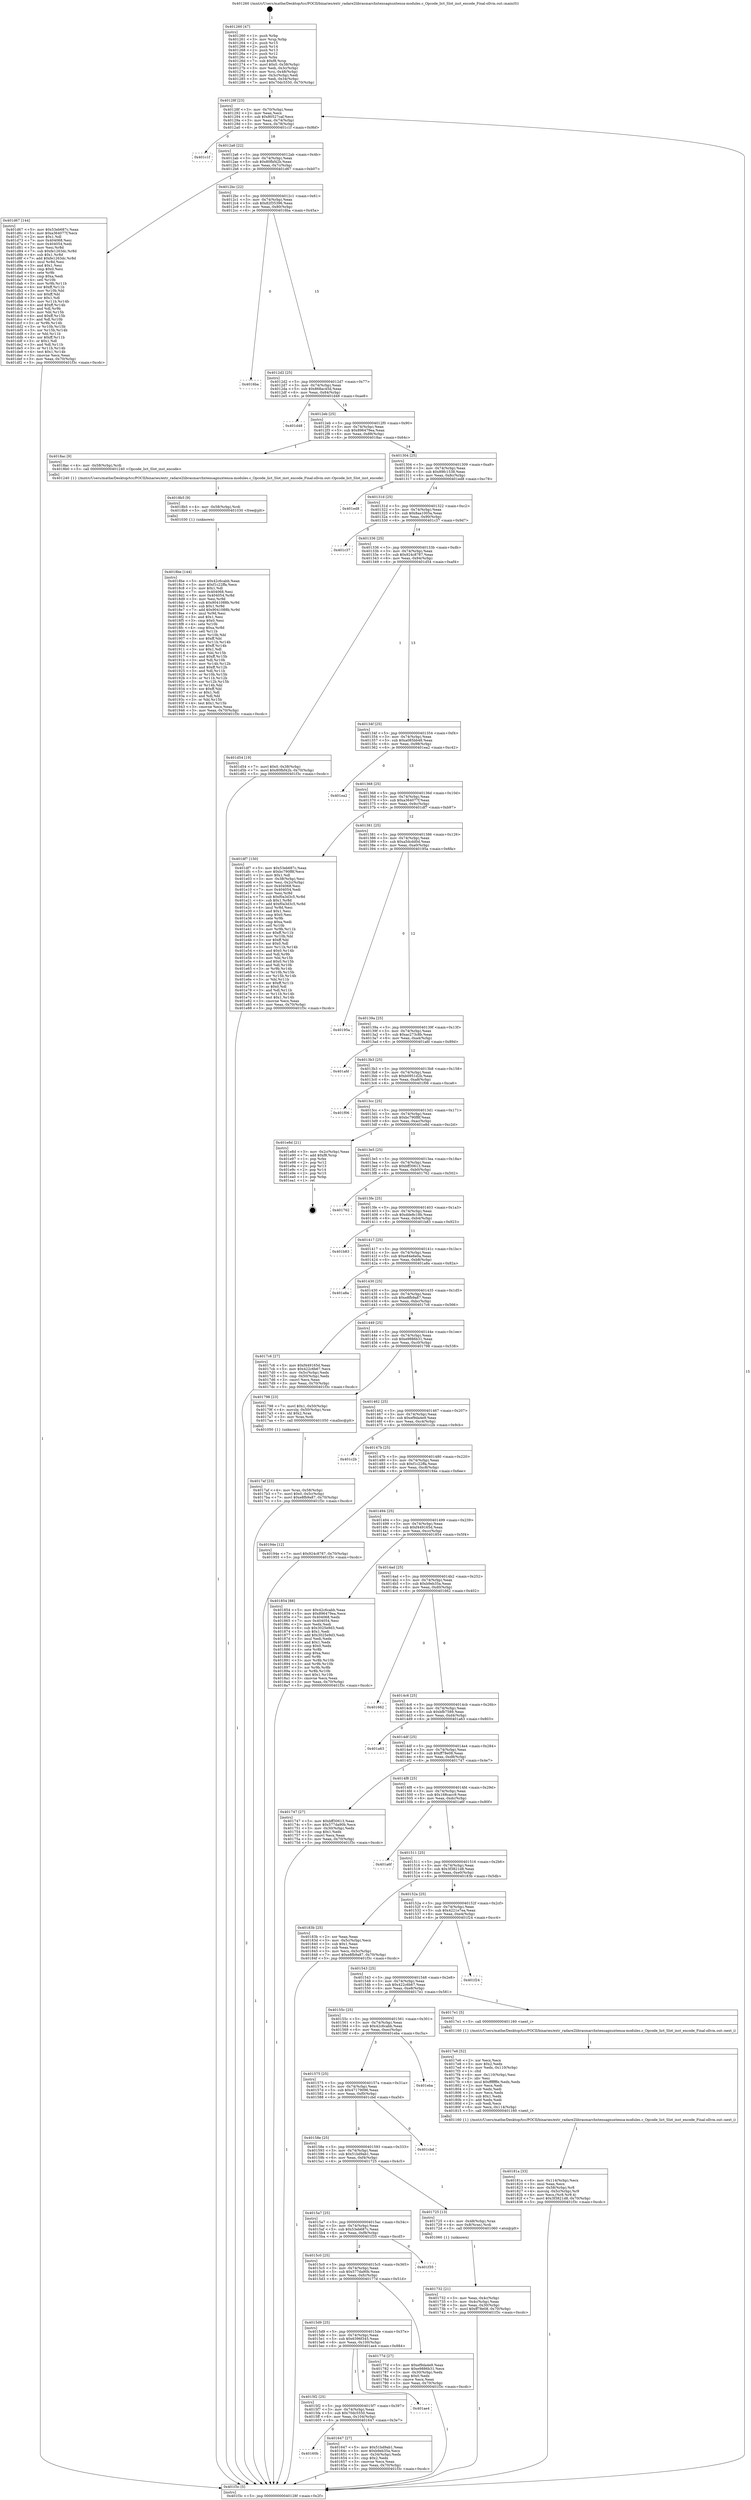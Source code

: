 digraph "0x401260" {
  label = "0x401260 (/mnt/c/Users/mathe/Desktop/tcc/POCII/binaries/extr_radare2librasmarchxtensagnuxtensa-modules.c_Opcode_lict_Slot_inst_encode_Final-ollvm.out::main(0))"
  labelloc = "t"
  node[shape=record]

  Entry [label="",width=0.3,height=0.3,shape=circle,fillcolor=black,style=filled]
  "0x40128f" [label="{
     0x40128f [23]\l
     | [instrs]\l
     &nbsp;&nbsp;0x40128f \<+3\>: mov -0x70(%rbp),%eax\l
     &nbsp;&nbsp;0x401292 \<+2\>: mov %eax,%ecx\l
     &nbsp;&nbsp;0x401294 \<+6\>: sub $0x80527caf,%ecx\l
     &nbsp;&nbsp;0x40129a \<+3\>: mov %eax,-0x74(%rbp)\l
     &nbsp;&nbsp;0x40129d \<+3\>: mov %ecx,-0x78(%rbp)\l
     &nbsp;&nbsp;0x4012a0 \<+6\>: je 0000000000401c1f \<main+0x9bf\>\l
  }"]
  "0x401c1f" [label="{
     0x401c1f\l
  }", style=dashed]
  "0x4012a6" [label="{
     0x4012a6 [22]\l
     | [instrs]\l
     &nbsp;&nbsp;0x4012a6 \<+5\>: jmp 00000000004012ab \<main+0x4b\>\l
     &nbsp;&nbsp;0x4012ab \<+3\>: mov -0x74(%rbp),%eax\l
     &nbsp;&nbsp;0x4012ae \<+5\>: sub $0x80fbf42b,%eax\l
     &nbsp;&nbsp;0x4012b3 \<+3\>: mov %eax,-0x7c(%rbp)\l
     &nbsp;&nbsp;0x4012b6 \<+6\>: je 0000000000401d67 \<main+0xb07\>\l
  }"]
  Exit [label="",width=0.3,height=0.3,shape=circle,fillcolor=black,style=filled,peripheries=2]
  "0x401d67" [label="{
     0x401d67 [144]\l
     | [instrs]\l
     &nbsp;&nbsp;0x401d67 \<+5\>: mov $0x53eb687c,%eax\l
     &nbsp;&nbsp;0x401d6c \<+5\>: mov $0xa364077f,%ecx\l
     &nbsp;&nbsp;0x401d71 \<+2\>: mov $0x1,%dl\l
     &nbsp;&nbsp;0x401d73 \<+7\>: mov 0x404068,%esi\l
     &nbsp;&nbsp;0x401d7a \<+7\>: mov 0x404054,%edi\l
     &nbsp;&nbsp;0x401d81 \<+3\>: mov %esi,%r8d\l
     &nbsp;&nbsp;0x401d84 \<+7\>: sub $0xfe1263dc,%r8d\l
     &nbsp;&nbsp;0x401d8b \<+4\>: sub $0x1,%r8d\l
     &nbsp;&nbsp;0x401d8f \<+7\>: add $0xfe1263dc,%r8d\l
     &nbsp;&nbsp;0x401d96 \<+4\>: imul %r8d,%esi\l
     &nbsp;&nbsp;0x401d9a \<+3\>: and $0x1,%esi\l
     &nbsp;&nbsp;0x401d9d \<+3\>: cmp $0x0,%esi\l
     &nbsp;&nbsp;0x401da0 \<+4\>: sete %r9b\l
     &nbsp;&nbsp;0x401da4 \<+3\>: cmp $0xa,%edi\l
     &nbsp;&nbsp;0x401da7 \<+4\>: setl %r10b\l
     &nbsp;&nbsp;0x401dab \<+3\>: mov %r9b,%r11b\l
     &nbsp;&nbsp;0x401dae \<+4\>: xor $0xff,%r11b\l
     &nbsp;&nbsp;0x401db2 \<+3\>: mov %r10b,%bl\l
     &nbsp;&nbsp;0x401db5 \<+3\>: xor $0xff,%bl\l
     &nbsp;&nbsp;0x401db8 \<+3\>: xor $0x1,%dl\l
     &nbsp;&nbsp;0x401dbb \<+3\>: mov %r11b,%r14b\l
     &nbsp;&nbsp;0x401dbe \<+4\>: and $0xff,%r14b\l
     &nbsp;&nbsp;0x401dc2 \<+3\>: and %dl,%r9b\l
     &nbsp;&nbsp;0x401dc5 \<+3\>: mov %bl,%r15b\l
     &nbsp;&nbsp;0x401dc8 \<+4\>: and $0xff,%r15b\l
     &nbsp;&nbsp;0x401dcc \<+3\>: and %dl,%r10b\l
     &nbsp;&nbsp;0x401dcf \<+3\>: or %r9b,%r14b\l
     &nbsp;&nbsp;0x401dd2 \<+3\>: or %r10b,%r15b\l
     &nbsp;&nbsp;0x401dd5 \<+3\>: xor %r15b,%r14b\l
     &nbsp;&nbsp;0x401dd8 \<+3\>: or %bl,%r11b\l
     &nbsp;&nbsp;0x401ddb \<+4\>: xor $0xff,%r11b\l
     &nbsp;&nbsp;0x401ddf \<+3\>: or $0x1,%dl\l
     &nbsp;&nbsp;0x401de2 \<+3\>: and %dl,%r11b\l
     &nbsp;&nbsp;0x401de5 \<+3\>: or %r11b,%r14b\l
     &nbsp;&nbsp;0x401de8 \<+4\>: test $0x1,%r14b\l
     &nbsp;&nbsp;0x401dec \<+3\>: cmovne %ecx,%eax\l
     &nbsp;&nbsp;0x401def \<+3\>: mov %eax,-0x70(%rbp)\l
     &nbsp;&nbsp;0x401df2 \<+5\>: jmp 0000000000401f3c \<main+0xcdc\>\l
  }"]
  "0x4012bc" [label="{
     0x4012bc [22]\l
     | [instrs]\l
     &nbsp;&nbsp;0x4012bc \<+5\>: jmp 00000000004012c1 \<main+0x61\>\l
     &nbsp;&nbsp;0x4012c1 \<+3\>: mov -0x74(%rbp),%eax\l
     &nbsp;&nbsp;0x4012c4 \<+5\>: sub $0x82f35396,%eax\l
     &nbsp;&nbsp;0x4012c9 \<+3\>: mov %eax,-0x80(%rbp)\l
     &nbsp;&nbsp;0x4012cc \<+6\>: je 00000000004016ba \<main+0x45a\>\l
  }"]
  "0x4018be" [label="{
     0x4018be [144]\l
     | [instrs]\l
     &nbsp;&nbsp;0x4018be \<+5\>: mov $0x42c6cabb,%eax\l
     &nbsp;&nbsp;0x4018c3 \<+5\>: mov $0xf1c22ffa,%ecx\l
     &nbsp;&nbsp;0x4018c8 \<+2\>: mov $0x1,%dl\l
     &nbsp;&nbsp;0x4018ca \<+7\>: mov 0x404068,%esi\l
     &nbsp;&nbsp;0x4018d1 \<+8\>: mov 0x404054,%r8d\l
     &nbsp;&nbsp;0x4018d9 \<+3\>: mov %esi,%r9d\l
     &nbsp;&nbsp;0x4018dc \<+7\>: sub $0x9041088b,%r9d\l
     &nbsp;&nbsp;0x4018e3 \<+4\>: sub $0x1,%r9d\l
     &nbsp;&nbsp;0x4018e7 \<+7\>: add $0x9041088b,%r9d\l
     &nbsp;&nbsp;0x4018ee \<+4\>: imul %r9d,%esi\l
     &nbsp;&nbsp;0x4018f2 \<+3\>: and $0x1,%esi\l
     &nbsp;&nbsp;0x4018f5 \<+3\>: cmp $0x0,%esi\l
     &nbsp;&nbsp;0x4018f8 \<+4\>: sete %r10b\l
     &nbsp;&nbsp;0x4018fc \<+4\>: cmp $0xa,%r8d\l
     &nbsp;&nbsp;0x401900 \<+4\>: setl %r11b\l
     &nbsp;&nbsp;0x401904 \<+3\>: mov %r10b,%bl\l
     &nbsp;&nbsp;0x401907 \<+3\>: xor $0xff,%bl\l
     &nbsp;&nbsp;0x40190a \<+3\>: mov %r11b,%r14b\l
     &nbsp;&nbsp;0x40190d \<+4\>: xor $0xff,%r14b\l
     &nbsp;&nbsp;0x401911 \<+3\>: xor $0x1,%dl\l
     &nbsp;&nbsp;0x401914 \<+3\>: mov %bl,%r15b\l
     &nbsp;&nbsp;0x401917 \<+4\>: and $0xff,%r15b\l
     &nbsp;&nbsp;0x40191b \<+3\>: and %dl,%r10b\l
     &nbsp;&nbsp;0x40191e \<+3\>: mov %r14b,%r12b\l
     &nbsp;&nbsp;0x401921 \<+4\>: and $0xff,%r12b\l
     &nbsp;&nbsp;0x401925 \<+3\>: and %dl,%r11b\l
     &nbsp;&nbsp;0x401928 \<+3\>: or %r10b,%r15b\l
     &nbsp;&nbsp;0x40192b \<+3\>: or %r11b,%r12b\l
     &nbsp;&nbsp;0x40192e \<+3\>: xor %r12b,%r15b\l
     &nbsp;&nbsp;0x401931 \<+3\>: or %r14b,%bl\l
     &nbsp;&nbsp;0x401934 \<+3\>: xor $0xff,%bl\l
     &nbsp;&nbsp;0x401937 \<+3\>: or $0x1,%dl\l
     &nbsp;&nbsp;0x40193a \<+2\>: and %dl,%bl\l
     &nbsp;&nbsp;0x40193c \<+3\>: or %bl,%r15b\l
     &nbsp;&nbsp;0x40193f \<+4\>: test $0x1,%r15b\l
     &nbsp;&nbsp;0x401943 \<+3\>: cmovne %ecx,%eax\l
     &nbsp;&nbsp;0x401946 \<+3\>: mov %eax,-0x70(%rbp)\l
     &nbsp;&nbsp;0x401949 \<+5\>: jmp 0000000000401f3c \<main+0xcdc\>\l
  }"]
  "0x4016ba" [label="{
     0x4016ba\l
  }", style=dashed]
  "0x4012d2" [label="{
     0x4012d2 [25]\l
     | [instrs]\l
     &nbsp;&nbsp;0x4012d2 \<+5\>: jmp 00000000004012d7 \<main+0x77\>\l
     &nbsp;&nbsp;0x4012d7 \<+3\>: mov -0x74(%rbp),%eax\l
     &nbsp;&nbsp;0x4012da \<+5\>: sub $0x868ac45d,%eax\l
     &nbsp;&nbsp;0x4012df \<+6\>: mov %eax,-0x84(%rbp)\l
     &nbsp;&nbsp;0x4012e5 \<+6\>: je 0000000000401d48 \<main+0xae8\>\l
  }"]
  "0x4018b5" [label="{
     0x4018b5 [9]\l
     | [instrs]\l
     &nbsp;&nbsp;0x4018b5 \<+4\>: mov -0x58(%rbp),%rdi\l
     &nbsp;&nbsp;0x4018b9 \<+5\>: call 0000000000401030 \<free@plt\>\l
     | [calls]\l
     &nbsp;&nbsp;0x401030 \{1\} (unknown)\l
  }"]
  "0x401d48" [label="{
     0x401d48\l
  }", style=dashed]
  "0x4012eb" [label="{
     0x4012eb [25]\l
     | [instrs]\l
     &nbsp;&nbsp;0x4012eb \<+5\>: jmp 00000000004012f0 \<main+0x90\>\l
     &nbsp;&nbsp;0x4012f0 \<+3\>: mov -0x74(%rbp),%eax\l
     &nbsp;&nbsp;0x4012f3 \<+5\>: sub $0x896479ea,%eax\l
     &nbsp;&nbsp;0x4012f8 \<+6\>: mov %eax,-0x88(%rbp)\l
     &nbsp;&nbsp;0x4012fe \<+6\>: je 00000000004018ac \<main+0x64c\>\l
  }"]
  "0x40181a" [label="{
     0x40181a [33]\l
     | [instrs]\l
     &nbsp;&nbsp;0x40181a \<+6\>: mov -0x114(%rbp),%ecx\l
     &nbsp;&nbsp;0x401820 \<+3\>: imul %eax,%ecx\l
     &nbsp;&nbsp;0x401823 \<+4\>: mov -0x58(%rbp),%r8\l
     &nbsp;&nbsp;0x401827 \<+4\>: movslq -0x5c(%rbp),%r9\l
     &nbsp;&nbsp;0x40182b \<+4\>: mov %ecx,(%r8,%r9,4)\l
     &nbsp;&nbsp;0x40182f \<+7\>: movl $0x3f3821d8,-0x70(%rbp)\l
     &nbsp;&nbsp;0x401836 \<+5\>: jmp 0000000000401f3c \<main+0xcdc\>\l
  }"]
  "0x4018ac" [label="{
     0x4018ac [9]\l
     | [instrs]\l
     &nbsp;&nbsp;0x4018ac \<+4\>: mov -0x58(%rbp),%rdi\l
     &nbsp;&nbsp;0x4018b0 \<+5\>: call 0000000000401240 \<Opcode_lict_Slot_inst_encode\>\l
     | [calls]\l
     &nbsp;&nbsp;0x401240 \{1\} (/mnt/c/Users/mathe/Desktop/tcc/POCII/binaries/extr_radare2librasmarchxtensagnuxtensa-modules.c_Opcode_lict_Slot_inst_encode_Final-ollvm.out::Opcode_lict_Slot_inst_encode)\l
  }"]
  "0x401304" [label="{
     0x401304 [25]\l
     | [instrs]\l
     &nbsp;&nbsp;0x401304 \<+5\>: jmp 0000000000401309 \<main+0xa9\>\l
     &nbsp;&nbsp;0x401309 \<+3\>: mov -0x74(%rbp),%eax\l
     &nbsp;&nbsp;0x40130c \<+5\>: sub $0x89fc1538,%eax\l
     &nbsp;&nbsp;0x401311 \<+6\>: mov %eax,-0x8c(%rbp)\l
     &nbsp;&nbsp;0x401317 \<+6\>: je 0000000000401ed8 \<main+0xc78\>\l
  }"]
  "0x4017e6" [label="{
     0x4017e6 [52]\l
     | [instrs]\l
     &nbsp;&nbsp;0x4017e6 \<+2\>: xor %ecx,%ecx\l
     &nbsp;&nbsp;0x4017e8 \<+5\>: mov $0x2,%edx\l
     &nbsp;&nbsp;0x4017ed \<+6\>: mov %edx,-0x110(%rbp)\l
     &nbsp;&nbsp;0x4017f3 \<+1\>: cltd\l
     &nbsp;&nbsp;0x4017f4 \<+6\>: mov -0x110(%rbp),%esi\l
     &nbsp;&nbsp;0x4017fa \<+2\>: idiv %esi\l
     &nbsp;&nbsp;0x4017fc \<+6\>: imul $0xfffffffe,%edx,%edx\l
     &nbsp;&nbsp;0x401802 \<+2\>: mov %ecx,%edi\l
     &nbsp;&nbsp;0x401804 \<+2\>: sub %edx,%edi\l
     &nbsp;&nbsp;0x401806 \<+2\>: mov %ecx,%edx\l
     &nbsp;&nbsp;0x401808 \<+3\>: sub $0x1,%edx\l
     &nbsp;&nbsp;0x40180b \<+2\>: add %edx,%edi\l
     &nbsp;&nbsp;0x40180d \<+2\>: sub %edi,%ecx\l
     &nbsp;&nbsp;0x40180f \<+6\>: mov %ecx,-0x114(%rbp)\l
     &nbsp;&nbsp;0x401815 \<+5\>: call 0000000000401160 \<next_i\>\l
     | [calls]\l
     &nbsp;&nbsp;0x401160 \{1\} (/mnt/c/Users/mathe/Desktop/tcc/POCII/binaries/extr_radare2librasmarchxtensagnuxtensa-modules.c_Opcode_lict_Slot_inst_encode_Final-ollvm.out::next_i)\l
  }"]
  "0x401ed8" [label="{
     0x401ed8\l
  }", style=dashed]
  "0x40131d" [label="{
     0x40131d [25]\l
     | [instrs]\l
     &nbsp;&nbsp;0x40131d \<+5\>: jmp 0000000000401322 \<main+0xc2\>\l
     &nbsp;&nbsp;0x401322 \<+3\>: mov -0x74(%rbp),%eax\l
     &nbsp;&nbsp;0x401325 \<+5\>: sub $0x8aa1005a,%eax\l
     &nbsp;&nbsp;0x40132a \<+6\>: mov %eax,-0x90(%rbp)\l
     &nbsp;&nbsp;0x401330 \<+6\>: je 0000000000401c37 \<main+0x9d7\>\l
  }"]
  "0x4017af" [label="{
     0x4017af [23]\l
     | [instrs]\l
     &nbsp;&nbsp;0x4017af \<+4\>: mov %rax,-0x58(%rbp)\l
     &nbsp;&nbsp;0x4017b3 \<+7\>: movl $0x0,-0x5c(%rbp)\l
     &nbsp;&nbsp;0x4017ba \<+7\>: movl $0xe8fb9a87,-0x70(%rbp)\l
     &nbsp;&nbsp;0x4017c1 \<+5\>: jmp 0000000000401f3c \<main+0xcdc\>\l
  }"]
  "0x401c37" [label="{
     0x401c37\l
  }", style=dashed]
  "0x401336" [label="{
     0x401336 [25]\l
     | [instrs]\l
     &nbsp;&nbsp;0x401336 \<+5\>: jmp 000000000040133b \<main+0xdb\>\l
     &nbsp;&nbsp;0x40133b \<+3\>: mov -0x74(%rbp),%eax\l
     &nbsp;&nbsp;0x40133e \<+5\>: sub $0x924c8787,%eax\l
     &nbsp;&nbsp;0x401343 \<+6\>: mov %eax,-0x94(%rbp)\l
     &nbsp;&nbsp;0x401349 \<+6\>: je 0000000000401d54 \<main+0xaf4\>\l
  }"]
  "0x401732" [label="{
     0x401732 [21]\l
     | [instrs]\l
     &nbsp;&nbsp;0x401732 \<+3\>: mov %eax,-0x4c(%rbp)\l
     &nbsp;&nbsp;0x401735 \<+3\>: mov -0x4c(%rbp),%eax\l
     &nbsp;&nbsp;0x401738 \<+3\>: mov %eax,-0x30(%rbp)\l
     &nbsp;&nbsp;0x40173b \<+7\>: movl $0xff78e08,-0x70(%rbp)\l
     &nbsp;&nbsp;0x401742 \<+5\>: jmp 0000000000401f3c \<main+0xcdc\>\l
  }"]
  "0x401d54" [label="{
     0x401d54 [19]\l
     | [instrs]\l
     &nbsp;&nbsp;0x401d54 \<+7\>: movl $0x0,-0x38(%rbp)\l
     &nbsp;&nbsp;0x401d5b \<+7\>: movl $0x80fbf42b,-0x70(%rbp)\l
     &nbsp;&nbsp;0x401d62 \<+5\>: jmp 0000000000401f3c \<main+0xcdc\>\l
  }"]
  "0x40134f" [label="{
     0x40134f [25]\l
     | [instrs]\l
     &nbsp;&nbsp;0x40134f \<+5\>: jmp 0000000000401354 \<main+0xf4\>\l
     &nbsp;&nbsp;0x401354 \<+3\>: mov -0x74(%rbp),%eax\l
     &nbsp;&nbsp;0x401357 \<+5\>: sub $0xa085bb48,%eax\l
     &nbsp;&nbsp;0x40135c \<+6\>: mov %eax,-0x98(%rbp)\l
     &nbsp;&nbsp;0x401362 \<+6\>: je 0000000000401ea2 \<main+0xc42\>\l
  }"]
  "0x401260" [label="{
     0x401260 [47]\l
     | [instrs]\l
     &nbsp;&nbsp;0x401260 \<+1\>: push %rbp\l
     &nbsp;&nbsp;0x401261 \<+3\>: mov %rsp,%rbp\l
     &nbsp;&nbsp;0x401264 \<+2\>: push %r15\l
     &nbsp;&nbsp;0x401266 \<+2\>: push %r14\l
     &nbsp;&nbsp;0x401268 \<+2\>: push %r13\l
     &nbsp;&nbsp;0x40126a \<+2\>: push %r12\l
     &nbsp;&nbsp;0x40126c \<+1\>: push %rbx\l
     &nbsp;&nbsp;0x40126d \<+7\>: sub $0xf8,%rsp\l
     &nbsp;&nbsp;0x401274 \<+7\>: movl $0x0,-0x38(%rbp)\l
     &nbsp;&nbsp;0x40127b \<+3\>: mov %edi,-0x3c(%rbp)\l
     &nbsp;&nbsp;0x40127e \<+4\>: mov %rsi,-0x48(%rbp)\l
     &nbsp;&nbsp;0x401282 \<+3\>: mov -0x3c(%rbp),%edi\l
     &nbsp;&nbsp;0x401285 \<+3\>: mov %edi,-0x34(%rbp)\l
     &nbsp;&nbsp;0x401288 \<+7\>: movl $0x70dc5550,-0x70(%rbp)\l
  }"]
  "0x401ea2" [label="{
     0x401ea2\l
  }", style=dashed]
  "0x401368" [label="{
     0x401368 [25]\l
     | [instrs]\l
     &nbsp;&nbsp;0x401368 \<+5\>: jmp 000000000040136d \<main+0x10d\>\l
     &nbsp;&nbsp;0x40136d \<+3\>: mov -0x74(%rbp),%eax\l
     &nbsp;&nbsp;0x401370 \<+5\>: sub $0xa364077f,%eax\l
     &nbsp;&nbsp;0x401375 \<+6\>: mov %eax,-0x9c(%rbp)\l
     &nbsp;&nbsp;0x40137b \<+6\>: je 0000000000401df7 \<main+0xb97\>\l
  }"]
  "0x401f3c" [label="{
     0x401f3c [5]\l
     | [instrs]\l
     &nbsp;&nbsp;0x401f3c \<+5\>: jmp 000000000040128f \<main+0x2f\>\l
  }"]
  "0x401df7" [label="{
     0x401df7 [150]\l
     | [instrs]\l
     &nbsp;&nbsp;0x401df7 \<+5\>: mov $0x53eb687c,%eax\l
     &nbsp;&nbsp;0x401dfc \<+5\>: mov $0xbc790f8f,%ecx\l
     &nbsp;&nbsp;0x401e01 \<+2\>: mov $0x1,%dl\l
     &nbsp;&nbsp;0x401e03 \<+3\>: mov -0x38(%rbp),%esi\l
     &nbsp;&nbsp;0x401e06 \<+3\>: mov %esi,-0x2c(%rbp)\l
     &nbsp;&nbsp;0x401e09 \<+7\>: mov 0x404068,%esi\l
     &nbsp;&nbsp;0x401e10 \<+7\>: mov 0x404054,%edi\l
     &nbsp;&nbsp;0x401e17 \<+3\>: mov %esi,%r8d\l
     &nbsp;&nbsp;0x401e1a \<+7\>: sub $0xf0a3d3c5,%r8d\l
     &nbsp;&nbsp;0x401e21 \<+4\>: sub $0x1,%r8d\l
     &nbsp;&nbsp;0x401e25 \<+7\>: add $0xf0a3d3c5,%r8d\l
     &nbsp;&nbsp;0x401e2c \<+4\>: imul %r8d,%esi\l
     &nbsp;&nbsp;0x401e30 \<+3\>: and $0x1,%esi\l
     &nbsp;&nbsp;0x401e33 \<+3\>: cmp $0x0,%esi\l
     &nbsp;&nbsp;0x401e36 \<+4\>: sete %r9b\l
     &nbsp;&nbsp;0x401e3a \<+3\>: cmp $0xa,%edi\l
     &nbsp;&nbsp;0x401e3d \<+4\>: setl %r10b\l
     &nbsp;&nbsp;0x401e41 \<+3\>: mov %r9b,%r11b\l
     &nbsp;&nbsp;0x401e44 \<+4\>: xor $0xff,%r11b\l
     &nbsp;&nbsp;0x401e48 \<+3\>: mov %r10b,%bl\l
     &nbsp;&nbsp;0x401e4b \<+3\>: xor $0xff,%bl\l
     &nbsp;&nbsp;0x401e4e \<+3\>: xor $0x0,%dl\l
     &nbsp;&nbsp;0x401e51 \<+3\>: mov %r11b,%r14b\l
     &nbsp;&nbsp;0x401e54 \<+4\>: and $0x0,%r14b\l
     &nbsp;&nbsp;0x401e58 \<+3\>: and %dl,%r9b\l
     &nbsp;&nbsp;0x401e5b \<+3\>: mov %bl,%r15b\l
     &nbsp;&nbsp;0x401e5e \<+4\>: and $0x0,%r15b\l
     &nbsp;&nbsp;0x401e62 \<+3\>: and %dl,%r10b\l
     &nbsp;&nbsp;0x401e65 \<+3\>: or %r9b,%r14b\l
     &nbsp;&nbsp;0x401e68 \<+3\>: or %r10b,%r15b\l
     &nbsp;&nbsp;0x401e6b \<+3\>: xor %r15b,%r14b\l
     &nbsp;&nbsp;0x401e6e \<+3\>: or %bl,%r11b\l
     &nbsp;&nbsp;0x401e71 \<+4\>: xor $0xff,%r11b\l
     &nbsp;&nbsp;0x401e75 \<+3\>: or $0x0,%dl\l
     &nbsp;&nbsp;0x401e78 \<+3\>: and %dl,%r11b\l
     &nbsp;&nbsp;0x401e7b \<+3\>: or %r11b,%r14b\l
     &nbsp;&nbsp;0x401e7e \<+4\>: test $0x1,%r14b\l
     &nbsp;&nbsp;0x401e82 \<+3\>: cmovne %ecx,%eax\l
     &nbsp;&nbsp;0x401e85 \<+3\>: mov %eax,-0x70(%rbp)\l
     &nbsp;&nbsp;0x401e88 \<+5\>: jmp 0000000000401f3c \<main+0xcdc\>\l
  }"]
  "0x401381" [label="{
     0x401381 [25]\l
     | [instrs]\l
     &nbsp;&nbsp;0x401381 \<+5\>: jmp 0000000000401386 \<main+0x126\>\l
     &nbsp;&nbsp;0x401386 \<+3\>: mov -0x74(%rbp),%eax\l
     &nbsp;&nbsp;0x401389 \<+5\>: sub $0xa5dcdd0d,%eax\l
     &nbsp;&nbsp;0x40138e \<+6\>: mov %eax,-0xa0(%rbp)\l
     &nbsp;&nbsp;0x401394 \<+6\>: je 000000000040195a \<main+0x6fa\>\l
  }"]
  "0x40160b" [label="{
     0x40160b\l
  }", style=dashed]
  "0x40195a" [label="{
     0x40195a\l
  }", style=dashed]
  "0x40139a" [label="{
     0x40139a [25]\l
     | [instrs]\l
     &nbsp;&nbsp;0x40139a \<+5\>: jmp 000000000040139f \<main+0x13f\>\l
     &nbsp;&nbsp;0x40139f \<+3\>: mov -0x74(%rbp),%eax\l
     &nbsp;&nbsp;0x4013a2 \<+5\>: sub $0xac273c8b,%eax\l
     &nbsp;&nbsp;0x4013a7 \<+6\>: mov %eax,-0xa4(%rbp)\l
     &nbsp;&nbsp;0x4013ad \<+6\>: je 0000000000401afd \<main+0x89d\>\l
  }"]
  "0x401647" [label="{
     0x401647 [27]\l
     | [instrs]\l
     &nbsp;&nbsp;0x401647 \<+5\>: mov $0x51bd9ab1,%eax\l
     &nbsp;&nbsp;0x40164c \<+5\>: mov $0xb9eb35a,%ecx\l
     &nbsp;&nbsp;0x401651 \<+3\>: mov -0x34(%rbp),%edx\l
     &nbsp;&nbsp;0x401654 \<+3\>: cmp $0x2,%edx\l
     &nbsp;&nbsp;0x401657 \<+3\>: cmovne %ecx,%eax\l
     &nbsp;&nbsp;0x40165a \<+3\>: mov %eax,-0x70(%rbp)\l
     &nbsp;&nbsp;0x40165d \<+5\>: jmp 0000000000401f3c \<main+0xcdc\>\l
  }"]
  "0x401afd" [label="{
     0x401afd\l
  }", style=dashed]
  "0x4013b3" [label="{
     0x4013b3 [25]\l
     | [instrs]\l
     &nbsp;&nbsp;0x4013b3 \<+5\>: jmp 00000000004013b8 \<main+0x158\>\l
     &nbsp;&nbsp;0x4013b8 \<+3\>: mov -0x74(%rbp),%eax\l
     &nbsp;&nbsp;0x4013bb \<+5\>: sub $0xb0951d2b,%eax\l
     &nbsp;&nbsp;0x4013c0 \<+6\>: mov %eax,-0xa8(%rbp)\l
     &nbsp;&nbsp;0x4013c6 \<+6\>: je 0000000000401f06 \<main+0xca6\>\l
  }"]
  "0x4015f2" [label="{
     0x4015f2 [25]\l
     | [instrs]\l
     &nbsp;&nbsp;0x4015f2 \<+5\>: jmp 00000000004015f7 \<main+0x397\>\l
     &nbsp;&nbsp;0x4015f7 \<+3\>: mov -0x74(%rbp),%eax\l
     &nbsp;&nbsp;0x4015fa \<+5\>: sub $0x70dc5550,%eax\l
     &nbsp;&nbsp;0x4015ff \<+6\>: mov %eax,-0x104(%rbp)\l
     &nbsp;&nbsp;0x401605 \<+6\>: je 0000000000401647 \<main+0x3e7\>\l
  }"]
  "0x401f06" [label="{
     0x401f06\l
  }", style=dashed]
  "0x4013cc" [label="{
     0x4013cc [25]\l
     | [instrs]\l
     &nbsp;&nbsp;0x4013cc \<+5\>: jmp 00000000004013d1 \<main+0x171\>\l
     &nbsp;&nbsp;0x4013d1 \<+3\>: mov -0x74(%rbp),%eax\l
     &nbsp;&nbsp;0x4013d4 \<+5\>: sub $0xbc790f8f,%eax\l
     &nbsp;&nbsp;0x4013d9 \<+6\>: mov %eax,-0xac(%rbp)\l
     &nbsp;&nbsp;0x4013df \<+6\>: je 0000000000401e8d \<main+0xc2d\>\l
  }"]
  "0x401ae4" [label="{
     0x401ae4\l
  }", style=dashed]
  "0x401e8d" [label="{
     0x401e8d [21]\l
     | [instrs]\l
     &nbsp;&nbsp;0x401e8d \<+3\>: mov -0x2c(%rbp),%eax\l
     &nbsp;&nbsp;0x401e90 \<+7\>: add $0xf8,%rsp\l
     &nbsp;&nbsp;0x401e97 \<+1\>: pop %rbx\l
     &nbsp;&nbsp;0x401e98 \<+2\>: pop %r12\l
     &nbsp;&nbsp;0x401e9a \<+2\>: pop %r13\l
     &nbsp;&nbsp;0x401e9c \<+2\>: pop %r14\l
     &nbsp;&nbsp;0x401e9e \<+2\>: pop %r15\l
     &nbsp;&nbsp;0x401ea0 \<+1\>: pop %rbp\l
     &nbsp;&nbsp;0x401ea1 \<+1\>: ret\l
  }"]
  "0x4013e5" [label="{
     0x4013e5 [25]\l
     | [instrs]\l
     &nbsp;&nbsp;0x4013e5 \<+5\>: jmp 00000000004013ea \<main+0x18a\>\l
     &nbsp;&nbsp;0x4013ea \<+3\>: mov -0x74(%rbp),%eax\l
     &nbsp;&nbsp;0x4013ed \<+5\>: sub $0xbff30613,%eax\l
     &nbsp;&nbsp;0x4013f2 \<+6\>: mov %eax,-0xb0(%rbp)\l
     &nbsp;&nbsp;0x4013f8 \<+6\>: je 0000000000401762 \<main+0x502\>\l
  }"]
  "0x4015d9" [label="{
     0x4015d9 [25]\l
     | [instrs]\l
     &nbsp;&nbsp;0x4015d9 \<+5\>: jmp 00000000004015de \<main+0x37e\>\l
     &nbsp;&nbsp;0x4015de \<+3\>: mov -0x74(%rbp),%eax\l
     &nbsp;&nbsp;0x4015e1 \<+5\>: sub $0x6396f345,%eax\l
     &nbsp;&nbsp;0x4015e6 \<+6\>: mov %eax,-0x100(%rbp)\l
     &nbsp;&nbsp;0x4015ec \<+6\>: je 0000000000401ae4 \<main+0x884\>\l
  }"]
  "0x401762" [label="{
     0x401762\l
  }", style=dashed]
  "0x4013fe" [label="{
     0x4013fe [25]\l
     | [instrs]\l
     &nbsp;&nbsp;0x4013fe \<+5\>: jmp 0000000000401403 \<main+0x1a3\>\l
     &nbsp;&nbsp;0x401403 \<+3\>: mov -0x74(%rbp),%eax\l
     &nbsp;&nbsp;0x401406 \<+5\>: sub $0xdde8c18b,%eax\l
     &nbsp;&nbsp;0x40140b \<+6\>: mov %eax,-0xb4(%rbp)\l
     &nbsp;&nbsp;0x401411 \<+6\>: je 0000000000401b83 \<main+0x923\>\l
  }"]
  "0x40177d" [label="{
     0x40177d [27]\l
     | [instrs]\l
     &nbsp;&nbsp;0x40177d \<+5\>: mov $0xef9da4e9,%eax\l
     &nbsp;&nbsp;0x401782 \<+5\>: mov $0xe9886b31,%ecx\l
     &nbsp;&nbsp;0x401787 \<+3\>: mov -0x30(%rbp),%edx\l
     &nbsp;&nbsp;0x40178a \<+3\>: cmp $0x0,%edx\l
     &nbsp;&nbsp;0x40178d \<+3\>: cmove %ecx,%eax\l
     &nbsp;&nbsp;0x401790 \<+3\>: mov %eax,-0x70(%rbp)\l
     &nbsp;&nbsp;0x401793 \<+5\>: jmp 0000000000401f3c \<main+0xcdc\>\l
  }"]
  "0x401b83" [label="{
     0x401b83\l
  }", style=dashed]
  "0x401417" [label="{
     0x401417 [25]\l
     | [instrs]\l
     &nbsp;&nbsp;0x401417 \<+5\>: jmp 000000000040141c \<main+0x1bc\>\l
     &nbsp;&nbsp;0x40141c \<+3\>: mov -0x74(%rbp),%eax\l
     &nbsp;&nbsp;0x40141f \<+5\>: sub $0xe84e6e0a,%eax\l
     &nbsp;&nbsp;0x401424 \<+6\>: mov %eax,-0xb8(%rbp)\l
     &nbsp;&nbsp;0x40142a \<+6\>: je 0000000000401a8a \<main+0x82a\>\l
  }"]
  "0x4015c0" [label="{
     0x4015c0 [25]\l
     | [instrs]\l
     &nbsp;&nbsp;0x4015c0 \<+5\>: jmp 00000000004015c5 \<main+0x365\>\l
     &nbsp;&nbsp;0x4015c5 \<+3\>: mov -0x74(%rbp),%eax\l
     &nbsp;&nbsp;0x4015c8 \<+5\>: sub $0x577da90b,%eax\l
     &nbsp;&nbsp;0x4015cd \<+6\>: mov %eax,-0xfc(%rbp)\l
     &nbsp;&nbsp;0x4015d3 \<+6\>: je 000000000040177d \<main+0x51d\>\l
  }"]
  "0x401a8a" [label="{
     0x401a8a\l
  }", style=dashed]
  "0x401430" [label="{
     0x401430 [25]\l
     | [instrs]\l
     &nbsp;&nbsp;0x401430 \<+5\>: jmp 0000000000401435 \<main+0x1d5\>\l
     &nbsp;&nbsp;0x401435 \<+3\>: mov -0x74(%rbp),%eax\l
     &nbsp;&nbsp;0x401438 \<+5\>: sub $0xe8fb9a87,%eax\l
     &nbsp;&nbsp;0x40143d \<+6\>: mov %eax,-0xbc(%rbp)\l
     &nbsp;&nbsp;0x401443 \<+6\>: je 00000000004017c6 \<main+0x566\>\l
  }"]
  "0x401f35" [label="{
     0x401f35\l
  }", style=dashed]
  "0x4017c6" [label="{
     0x4017c6 [27]\l
     | [instrs]\l
     &nbsp;&nbsp;0x4017c6 \<+5\>: mov $0xf449165d,%eax\l
     &nbsp;&nbsp;0x4017cb \<+5\>: mov $0x422c6b67,%ecx\l
     &nbsp;&nbsp;0x4017d0 \<+3\>: mov -0x5c(%rbp),%edx\l
     &nbsp;&nbsp;0x4017d3 \<+3\>: cmp -0x50(%rbp),%edx\l
     &nbsp;&nbsp;0x4017d6 \<+3\>: cmovl %ecx,%eax\l
     &nbsp;&nbsp;0x4017d9 \<+3\>: mov %eax,-0x70(%rbp)\l
     &nbsp;&nbsp;0x4017dc \<+5\>: jmp 0000000000401f3c \<main+0xcdc\>\l
  }"]
  "0x401449" [label="{
     0x401449 [25]\l
     | [instrs]\l
     &nbsp;&nbsp;0x401449 \<+5\>: jmp 000000000040144e \<main+0x1ee\>\l
     &nbsp;&nbsp;0x40144e \<+3\>: mov -0x74(%rbp),%eax\l
     &nbsp;&nbsp;0x401451 \<+5\>: sub $0xe9886b31,%eax\l
     &nbsp;&nbsp;0x401456 \<+6\>: mov %eax,-0xc0(%rbp)\l
     &nbsp;&nbsp;0x40145c \<+6\>: je 0000000000401798 \<main+0x538\>\l
  }"]
  "0x4015a7" [label="{
     0x4015a7 [25]\l
     | [instrs]\l
     &nbsp;&nbsp;0x4015a7 \<+5\>: jmp 00000000004015ac \<main+0x34c\>\l
     &nbsp;&nbsp;0x4015ac \<+3\>: mov -0x74(%rbp),%eax\l
     &nbsp;&nbsp;0x4015af \<+5\>: sub $0x53eb687c,%eax\l
     &nbsp;&nbsp;0x4015b4 \<+6\>: mov %eax,-0xf8(%rbp)\l
     &nbsp;&nbsp;0x4015ba \<+6\>: je 0000000000401f35 \<main+0xcd5\>\l
  }"]
  "0x401798" [label="{
     0x401798 [23]\l
     | [instrs]\l
     &nbsp;&nbsp;0x401798 \<+7\>: movl $0x1,-0x50(%rbp)\l
     &nbsp;&nbsp;0x40179f \<+4\>: movslq -0x50(%rbp),%rax\l
     &nbsp;&nbsp;0x4017a3 \<+4\>: shl $0x2,%rax\l
     &nbsp;&nbsp;0x4017a7 \<+3\>: mov %rax,%rdi\l
     &nbsp;&nbsp;0x4017aa \<+5\>: call 0000000000401050 \<malloc@plt\>\l
     | [calls]\l
     &nbsp;&nbsp;0x401050 \{1\} (unknown)\l
  }"]
  "0x401462" [label="{
     0x401462 [25]\l
     | [instrs]\l
     &nbsp;&nbsp;0x401462 \<+5\>: jmp 0000000000401467 \<main+0x207\>\l
     &nbsp;&nbsp;0x401467 \<+3\>: mov -0x74(%rbp),%eax\l
     &nbsp;&nbsp;0x40146a \<+5\>: sub $0xef9da4e9,%eax\l
     &nbsp;&nbsp;0x40146f \<+6\>: mov %eax,-0xc4(%rbp)\l
     &nbsp;&nbsp;0x401475 \<+6\>: je 0000000000401c2b \<main+0x9cb\>\l
  }"]
  "0x401725" [label="{
     0x401725 [13]\l
     | [instrs]\l
     &nbsp;&nbsp;0x401725 \<+4\>: mov -0x48(%rbp),%rax\l
     &nbsp;&nbsp;0x401729 \<+4\>: mov 0x8(%rax),%rdi\l
     &nbsp;&nbsp;0x40172d \<+5\>: call 0000000000401060 \<atoi@plt\>\l
     | [calls]\l
     &nbsp;&nbsp;0x401060 \{1\} (unknown)\l
  }"]
  "0x401c2b" [label="{
     0x401c2b\l
  }", style=dashed]
  "0x40147b" [label="{
     0x40147b [25]\l
     | [instrs]\l
     &nbsp;&nbsp;0x40147b \<+5\>: jmp 0000000000401480 \<main+0x220\>\l
     &nbsp;&nbsp;0x401480 \<+3\>: mov -0x74(%rbp),%eax\l
     &nbsp;&nbsp;0x401483 \<+5\>: sub $0xf1c22ffa,%eax\l
     &nbsp;&nbsp;0x401488 \<+6\>: mov %eax,-0xc8(%rbp)\l
     &nbsp;&nbsp;0x40148e \<+6\>: je 000000000040194e \<main+0x6ee\>\l
  }"]
  "0x40158e" [label="{
     0x40158e [25]\l
     | [instrs]\l
     &nbsp;&nbsp;0x40158e \<+5\>: jmp 0000000000401593 \<main+0x333\>\l
     &nbsp;&nbsp;0x401593 \<+3\>: mov -0x74(%rbp),%eax\l
     &nbsp;&nbsp;0x401596 \<+5\>: sub $0x51bd9ab1,%eax\l
     &nbsp;&nbsp;0x40159b \<+6\>: mov %eax,-0xf4(%rbp)\l
     &nbsp;&nbsp;0x4015a1 \<+6\>: je 0000000000401725 \<main+0x4c5\>\l
  }"]
  "0x40194e" [label="{
     0x40194e [12]\l
     | [instrs]\l
     &nbsp;&nbsp;0x40194e \<+7\>: movl $0x924c8787,-0x70(%rbp)\l
     &nbsp;&nbsp;0x401955 \<+5\>: jmp 0000000000401f3c \<main+0xcdc\>\l
  }"]
  "0x401494" [label="{
     0x401494 [25]\l
     | [instrs]\l
     &nbsp;&nbsp;0x401494 \<+5\>: jmp 0000000000401499 \<main+0x239\>\l
     &nbsp;&nbsp;0x401499 \<+3\>: mov -0x74(%rbp),%eax\l
     &nbsp;&nbsp;0x40149c \<+5\>: sub $0xf449165d,%eax\l
     &nbsp;&nbsp;0x4014a1 \<+6\>: mov %eax,-0xcc(%rbp)\l
     &nbsp;&nbsp;0x4014a7 \<+6\>: je 0000000000401854 \<main+0x5f4\>\l
  }"]
  "0x401cbd" [label="{
     0x401cbd\l
  }", style=dashed]
  "0x401854" [label="{
     0x401854 [88]\l
     | [instrs]\l
     &nbsp;&nbsp;0x401854 \<+5\>: mov $0x42c6cabb,%eax\l
     &nbsp;&nbsp;0x401859 \<+5\>: mov $0x896479ea,%ecx\l
     &nbsp;&nbsp;0x40185e \<+7\>: mov 0x404068,%edx\l
     &nbsp;&nbsp;0x401865 \<+7\>: mov 0x404054,%esi\l
     &nbsp;&nbsp;0x40186c \<+2\>: mov %edx,%edi\l
     &nbsp;&nbsp;0x40186e \<+6\>: sub $0x3025e9d3,%edi\l
     &nbsp;&nbsp;0x401874 \<+3\>: sub $0x1,%edi\l
     &nbsp;&nbsp;0x401877 \<+6\>: add $0x3025e9d3,%edi\l
     &nbsp;&nbsp;0x40187d \<+3\>: imul %edi,%edx\l
     &nbsp;&nbsp;0x401880 \<+3\>: and $0x1,%edx\l
     &nbsp;&nbsp;0x401883 \<+3\>: cmp $0x0,%edx\l
     &nbsp;&nbsp;0x401886 \<+4\>: sete %r8b\l
     &nbsp;&nbsp;0x40188a \<+3\>: cmp $0xa,%esi\l
     &nbsp;&nbsp;0x40188d \<+4\>: setl %r9b\l
     &nbsp;&nbsp;0x401891 \<+3\>: mov %r8b,%r10b\l
     &nbsp;&nbsp;0x401894 \<+3\>: and %r9b,%r10b\l
     &nbsp;&nbsp;0x401897 \<+3\>: xor %r9b,%r8b\l
     &nbsp;&nbsp;0x40189a \<+3\>: or %r8b,%r10b\l
     &nbsp;&nbsp;0x40189d \<+4\>: test $0x1,%r10b\l
     &nbsp;&nbsp;0x4018a1 \<+3\>: cmovne %ecx,%eax\l
     &nbsp;&nbsp;0x4018a4 \<+3\>: mov %eax,-0x70(%rbp)\l
     &nbsp;&nbsp;0x4018a7 \<+5\>: jmp 0000000000401f3c \<main+0xcdc\>\l
  }"]
  "0x4014ad" [label="{
     0x4014ad [25]\l
     | [instrs]\l
     &nbsp;&nbsp;0x4014ad \<+5\>: jmp 00000000004014b2 \<main+0x252\>\l
     &nbsp;&nbsp;0x4014b2 \<+3\>: mov -0x74(%rbp),%eax\l
     &nbsp;&nbsp;0x4014b5 \<+5\>: sub $0xb9eb35a,%eax\l
     &nbsp;&nbsp;0x4014ba \<+6\>: mov %eax,-0xd0(%rbp)\l
     &nbsp;&nbsp;0x4014c0 \<+6\>: je 0000000000401662 \<main+0x402\>\l
  }"]
  "0x401575" [label="{
     0x401575 [25]\l
     | [instrs]\l
     &nbsp;&nbsp;0x401575 \<+5\>: jmp 000000000040157a \<main+0x31a\>\l
     &nbsp;&nbsp;0x40157a \<+3\>: mov -0x74(%rbp),%eax\l
     &nbsp;&nbsp;0x40157d \<+5\>: sub $0x47179096,%eax\l
     &nbsp;&nbsp;0x401582 \<+6\>: mov %eax,-0xf0(%rbp)\l
     &nbsp;&nbsp;0x401588 \<+6\>: je 0000000000401cbd \<main+0xa5d\>\l
  }"]
  "0x401662" [label="{
     0x401662\l
  }", style=dashed]
  "0x4014c6" [label="{
     0x4014c6 [25]\l
     | [instrs]\l
     &nbsp;&nbsp;0x4014c6 \<+5\>: jmp 00000000004014cb \<main+0x26b\>\l
     &nbsp;&nbsp;0x4014cb \<+3\>: mov -0x74(%rbp),%eax\l
     &nbsp;&nbsp;0x4014ce \<+5\>: sub $0xbfb7589,%eax\l
     &nbsp;&nbsp;0x4014d3 \<+6\>: mov %eax,-0xd4(%rbp)\l
     &nbsp;&nbsp;0x4014d9 \<+6\>: je 0000000000401a63 \<main+0x803\>\l
  }"]
  "0x401eba" [label="{
     0x401eba\l
  }", style=dashed]
  "0x401a63" [label="{
     0x401a63\l
  }", style=dashed]
  "0x4014df" [label="{
     0x4014df [25]\l
     | [instrs]\l
     &nbsp;&nbsp;0x4014df \<+5\>: jmp 00000000004014e4 \<main+0x284\>\l
     &nbsp;&nbsp;0x4014e4 \<+3\>: mov -0x74(%rbp),%eax\l
     &nbsp;&nbsp;0x4014e7 \<+5\>: sub $0xff78e08,%eax\l
     &nbsp;&nbsp;0x4014ec \<+6\>: mov %eax,-0xd8(%rbp)\l
     &nbsp;&nbsp;0x4014f2 \<+6\>: je 0000000000401747 \<main+0x4e7\>\l
  }"]
  "0x40155c" [label="{
     0x40155c [25]\l
     | [instrs]\l
     &nbsp;&nbsp;0x40155c \<+5\>: jmp 0000000000401561 \<main+0x301\>\l
     &nbsp;&nbsp;0x401561 \<+3\>: mov -0x74(%rbp),%eax\l
     &nbsp;&nbsp;0x401564 \<+5\>: sub $0x42c6cabb,%eax\l
     &nbsp;&nbsp;0x401569 \<+6\>: mov %eax,-0xec(%rbp)\l
     &nbsp;&nbsp;0x40156f \<+6\>: je 0000000000401eba \<main+0xc5a\>\l
  }"]
  "0x401747" [label="{
     0x401747 [27]\l
     | [instrs]\l
     &nbsp;&nbsp;0x401747 \<+5\>: mov $0xbff30613,%eax\l
     &nbsp;&nbsp;0x40174c \<+5\>: mov $0x577da90b,%ecx\l
     &nbsp;&nbsp;0x401751 \<+3\>: mov -0x30(%rbp),%edx\l
     &nbsp;&nbsp;0x401754 \<+3\>: cmp $0x1,%edx\l
     &nbsp;&nbsp;0x401757 \<+3\>: cmovl %ecx,%eax\l
     &nbsp;&nbsp;0x40175a \<+3\>: mov %eax,-0x70(%rbp)\l
     &nbsp;&nbsp;0x40175d \<+5\>: jmp 0000000000401f3c \<main+0xcdc\>\l
  }"]
  "0x4014f8" [label="{
     0x4014f8 [25]\l
     | [instrs]\l
     &nbsp;&nbsp;0x4014f8 \<+5\>: jmp 00000000004014fd \<main+0x29d\>\l
     &nbsp;&nbsp;0x4014fd \<+3\>: mov -0x74(%rbp),%eax\l
     &nbsp;&nbsp;0x401500 \<+5\>: sub $0x168cacc9,%eax\l
     &nbsp;&nbsp;0x401505 \<+6\>: mov %eax,-0xdc(%rbp)\l
     &nbsp;&nbsp;0x40150b \<+6\>: je 0000000000401a6f \<main+0x80f\>\l
  }"]
  "0x4017e1" [label="{
     0x4017e1 [5]\l
     | [instrs]\l
     &nbsp;&nbsp;0x4017e1 \<+5\>: call 0000000000401160 \<next_i\>\l
     | [calls]\l
     &nbsp;&nbsp;0x401160 \{1\} (/mnt/c/Users/mathe/Desktop/tcc/POCII/binaries/extr_radare2librasmarchxtensagnuxtensa-modules.c_Opcode_lict_Slot_inst_encode_Final-ollvm.out::next_i)\l
  }"]
  "0x401a6f" [label="{
     0x401a6f\l
  }", style=dashed]
  "0x401511" [label="{
     0x401511 [25]\l
     | [instrs]\l
     &nbsp;&nbsp;0x401511 \<+5\>: jmp 0000000000401516 \<main+0x2b6\>\l
     &nbsp;&nbsp;0x401516 \<+3\>: mov -0x74(%rbp),%eax\l
     &nbsp;&nbsp;0x401519 \<+5\>: sub $0x3f3821d8,%eax\l
     &nbsp;&nbsp;0x40151e \<+6\>: mov %eax,-0xe0(%rbp)\l
     &nbsp;&nbsp;0x401524 \<+6\>: je 000000000040183b \<main+0x5db\>\l
  }"]
  "0x401543" [label="{
     0x401543 [25]\l
     | [instrs]\l
     &nbsp;&nbsp;0x401543 \<+5\>: jmp 0000000000401548 \<main+0x2e8\>\l
     &nbsp;&nbsp;0x401548 \<+3\>: mov -0x74(%rbp),%eax\l
     &nbsp;&nbsp;0x40154b \<+5\>: sub $0x422c6b67,%eax\l
     &nbsp;&nbsp;0x401550 \<+6\>: mov %eax,-0xe8(%rbp)\l
     &nbsp;&nbsp;0x401556 \<+6\>: je 00000000004017e1 \<main+0x581\>\l
  }"]
  "0x40183b" [label="{
     0x40183b [25]\l
     | [instrs]\l
     &nbsp;&nbsp;0x40183b \<+2\>: xor %eax,%eax\l
     &nbsp;&nbsp;0x40183d \<+3\>: mov -0x5c(%rbp),%ecx\l
     &nbsp;&nbsp;0x401840 \<+3\>: sub $0x1,%eax\l
     &nbsp;&nbsp;0x401843 \<+2\>: sub %eax,%ecx\l
     &nbsp;&nbsp;0x401845 \<+3\>: mov %ecx,-0x5c(%rbp)\l
     &nbsp;&nbsp;0x401848 \<+7\>: movl $0xe8fb9a87,-0x70(%rbp)\l
     &nbsp;&nbsp;0x40184f \<+5\>: jmp 0000000000401f3c \<main+0xcdc\>\l
  }"]
  "0x40152a" [label="{
     0x40152a [25]\l
     | [instrs]\l
     &nbsp;&nbsp;0x40152a \<+5\>: jmp 000000000040152f \<main+0x2cf\>\l
     &nbsp;&nbsp;0x40152f \<+3\>: mov -0x74(%rbp),%eax\l
     &nbsp;&nbsp;0x401532 \<+5\>: sub $0x4221e7ea,%eax\l
     &nbsp;&nbsp;0x401537 \<+6\>: mov %eax,-0xe4(%rbp)\l
     &nbsp;&nbsp;0x40153d \<+6\>: je 0000000000401f24 \<main+0xcc4\>\l
  }"]
  "0x401f24" [label="{
     0x401f24\l
  }", style=dashed]
  Entry -> "0x401260" [label=" 1"]
  "0x40128f" -> "0x401c1f" [label=" 0"]
  "0x40128f" -> "0x4012a6" [label=" 16"]
  "0x401e8d" -> Exit [label=" 1"]
  "0x4012a6" -> "0x401d67" [label=" 1"]
  "0x4012a6" -> "0x4012bc" [label=" 15"]
  "0x401df7" -> "0x401f3c" [label=" 1"]
  "0x4012bc" -> "0x4016ba" [label=" 0"]
  "0x4012bc" -> "0x4012d2" [label=" 15"]
  "0x401d67" -> "0x401f3c" [label=" 1"]
  "0x4012d2" -> "0x401d48" [label=" 0"]
  "0x4012d2" -> "0x4012eb" [label=" 15"]
  "0x401d54" -> "0x401f3c" [label=" 1"]
  "0x4012eb" -> "0x4018ac" [label=" 1"]
  "0x4012eb" -> "0x401304" [label=" 14"]
  "0x40194e" -> "0x401f3c" [label=" 1"]
  "0x401304" -> "0x401ed8" [label=" 0"]
  "0x401304" -> "0x40131d" [label=" 14"]
  "0x4018be" -> "0x401f3c" [label=" 1"]
  "0x40131d" -> "0x401c37" [label=" 0"]
  "0x40131d" -> "0x401336" [label=" 14"]
  "0x4018b5" -> "0x4018be" [label=" 1"]
  "0x401336" -> "0x401d54" [label=" 1"]
  "0x401336" -> "0x40134f" [label=" 13"]
  "0x4018ac" -> "0x4018b5" [label=" 1"]
  "0x40134f" -> "0x401ea2" [label=" 0"]
  "0x40134f" -> "0x401368" [label=" 13"]
  "0x401854" -> "0x401f3c" [label=" 1"]
  "0x401368" -> "0x401df7" [label=" 1"]
  "0x401368" -> "0x401381" [label=" 12"]
  "0x40183b" -> "0x401f3c" [label=" 1"]
  "0x401381" -> "0x40195a" [label=" 0"]
  "0x401381" -> "0x40139a" [label=" 12"]
  "0x40181a" -> "0x401f3c" [label=" 1"]
  "0x40139a" -> "0x401afd" [label=" 0"]
  "0x40139a" -> "0x4013b3" [label=" 12"]
  "0x4017e6" -> "0x40181a" [label=" 1"]
  "0x4013b3" -> "0x401f06" [label=" 0"]
  "0x4013b3" -> "0x4013cc" [label=" 12"]
  "0x4017c6" -> "0x401f3c" [label=" 2"]
  "0x4013cc" -> "0x401e8d" [label=" 1"]
  "0x4013cc" -> "0x4013e5" [label=" 11"]
  "0x4017af" -> "0x401f3c" [label=" 1"]
  "0x4013e5" -> "0x401762" [label=" 0"]
  "0x4013e5" -> "0x4013fe" [label=" 11"]
  "0x40177d" -> "0x401f3c" [label=" 1"]
  "0x4013fe" -> "0x401b83" [label=" 0"]
  "0x4013fe" -> "0x401417" [label=" 11"]
  "0x401747" -> "0x401f3c" [label=" 1"]
  "0x401417" -> "0x401a8a" [label=" 0"]
  "0x401417" -> "0x401430" [label=" 11"]
  "0x401725" -> "0x401732" [label=" 1"]
  "0x401430" -> "0x4017c6" [label=" 2"]
  "0x401430" -> "0x401449" [label=" 9"]
  "0x401f3c" -> "0x40128f" [label=" 15"]
  "0x401449" -> "0x401798" [label=" 1"]
  "0x401449" -> "0x401462" [label=" 8"]
  "0x401647" -> "0x401f3c" [label=" 1"]
  "0x401462" -> "0x401c2b" [label=" 0"]
  "0x401462" -> "0x40147b" [label=" 8"]
  "0x4015f2" -> "0x40160b" [label=" 0"]
  "0x40147b" -> "0x40194e" [label=" 1"]
  "0x40147b" -> "0x401494" [label=" 7"]
  "0x4017e1" -> "0x4017e6" [label=" 1"]
  "0x401494" -> "0x401854" [label=" 1"]
  "0x401494" -> "0x4014ad" [label=" 6"]
  "0x4015d9" -> "0x4015f2" [label=" 1"]
  "0x4014ad" -> "0x401662" [label=" 0"]
  "0x4014ad" -> "0x4014c6" [label=" 6"]
  "0x401798" -> "0x4017af" [label=" 1"]
  "0x4014c6" -> "0x401a63" [label=" 0"]
  "0x4014c6" -> "0x4014df" [label=" 6"]
  "0x4015c0" -> "0x4015d9" [label=" 1"]
  "0x4014df" -> "0x401747" [label=" 1"]
  "0x4014df" -> "0x4014f8" [label=" 5"]
  "0x401732" -> "0x401f3c" [label=" 1"]
  "0x4014f8" -> "0x401a6f" [label=" 0"]
  "0x4014f8" -> "0x401511" [label=" 5"]
  "0x4015a7" -> "0x4015c0" [label=" 2"]
  "0x401511" -> "0x40183b" [label=" 1"]
  "0x401511" -> "0x40152a" [label=" 4"]
  "0x401260" -> "0x40128f" [label=" 1"]
  "0x40152a" -> "0x401f24" [label=" 0"]
  "0x40152a" -> "0x401543" [label=" 4"]
  "0x4015a7" -> "0x401f35" [label=" 0"]
  "0x401543" -> "0x4017e1" [label=" 1"]
  "0x401543" -> "0x40155c" [label=" 3"]
  "0x4015c0" -> "0x40177d" [label=" 1"]
  "0x40155c" -> "0x401eba" [label=" 0"]
  "0x40155c" -> "0x401575" [label=" 3"]
  "0x4015d9" -> "0x401ae4" [label=" 0"]
  "0x401575" -> "0x401cbd" [label=" 0"]
  "0x401575" -> "0x40158e" [label=" 3"]
  "0x4015f2" -> "0x401647" [label=" 1"]
  "0x40158e" -> "0x401725" [label=" 1"]
  "0x40158e" -> "0x4015a7" [label=" 2"]
}
